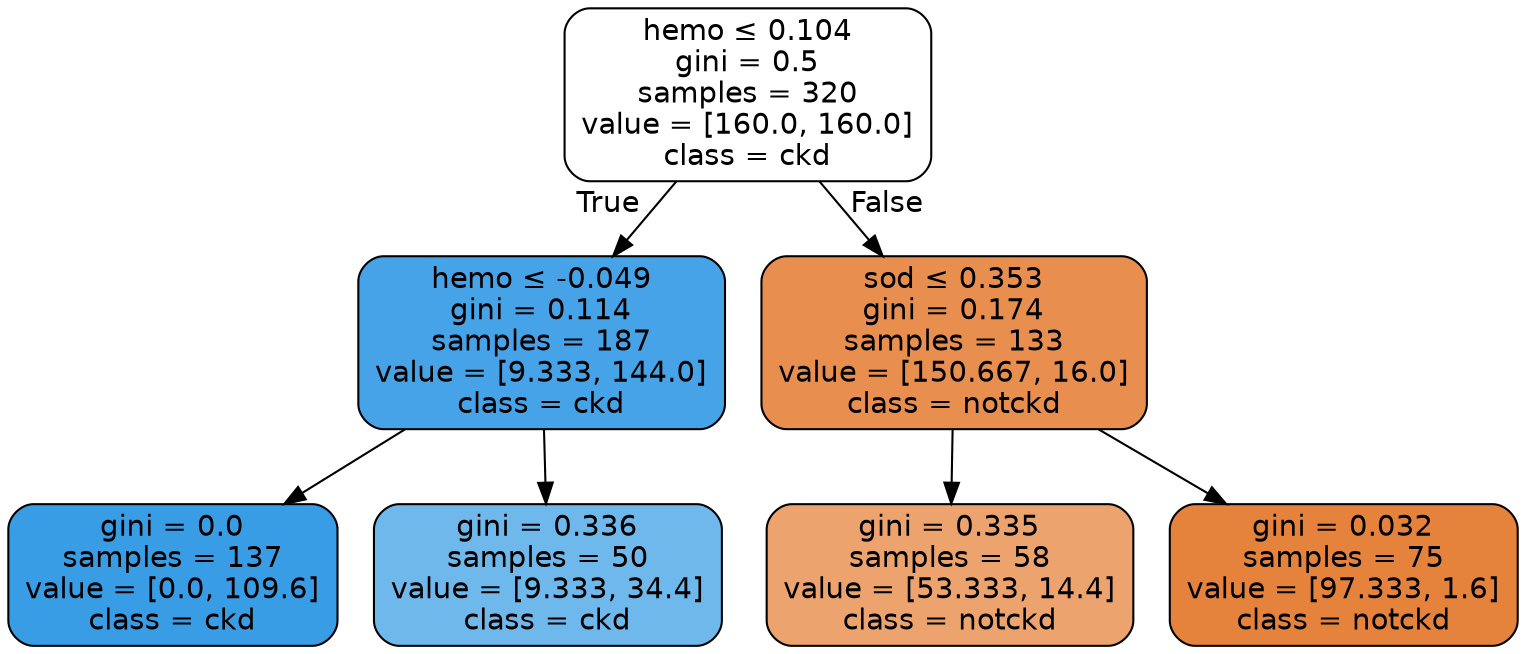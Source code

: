 digraph Tree {
node [shape=box, style="filled, rounded", color="black", fontname="helvetica"] ;
edge [fontname="helvetica"] ;
0 [label=<hemo &le; 0.104<br/>gini = 0.5<br/>samples = 320<br/>value = [160.0, 160.0]<br/>class = ckd>, fillcolor="#ffffff"] ;
1 [label=<hemo &le; -0.049<br/>gini = 0.114<br/>samples = 187<br/>value = [9.333, 144.0]<br/>class = ckd>, fillcolor="#46a3e7"] ;
0 -> 1 [labeldistance=2.5, labelangle=45, headlabel="True"] ;
5 [label=<gini = 0.0<br/>samples = 137<br/>value = [0.0, 109.6]<br/>class = ckd>, fillcolor="#399de5"] ;
1 -> 5 ;
6 [label=<gini = 0.336<br/>samples = 50<br/>value = [9.333, 34.4]<br/>class = ckd>, fillcolor="#6fb8ec"] ;
1 -> 6 ;
2 [label=<sod &le; 0.353<br/>gini = 0.174<br/>samples = 133<br/>value = [150.667, 16.0]<br/>class = notckd>, fillcolor="#e88e4e"] ;
0 -> 2 [labeldistance=2.5, labelangle=-45, headlabel="False"] ;
3 [label=<gini = 0.335<br/>samples = 58<br/>value = [53.333, 14.4]<br/>class = notckd>, fillcolor="#eca36e"] ;
2 -> 3 ;
4 [label=<gini = 0.032<br/>samples = 75<br/>value = [97.333, 1.6]<br/>class = notckd>, fillcolor="#e5833c"] ;
2 -> 4 ;
}